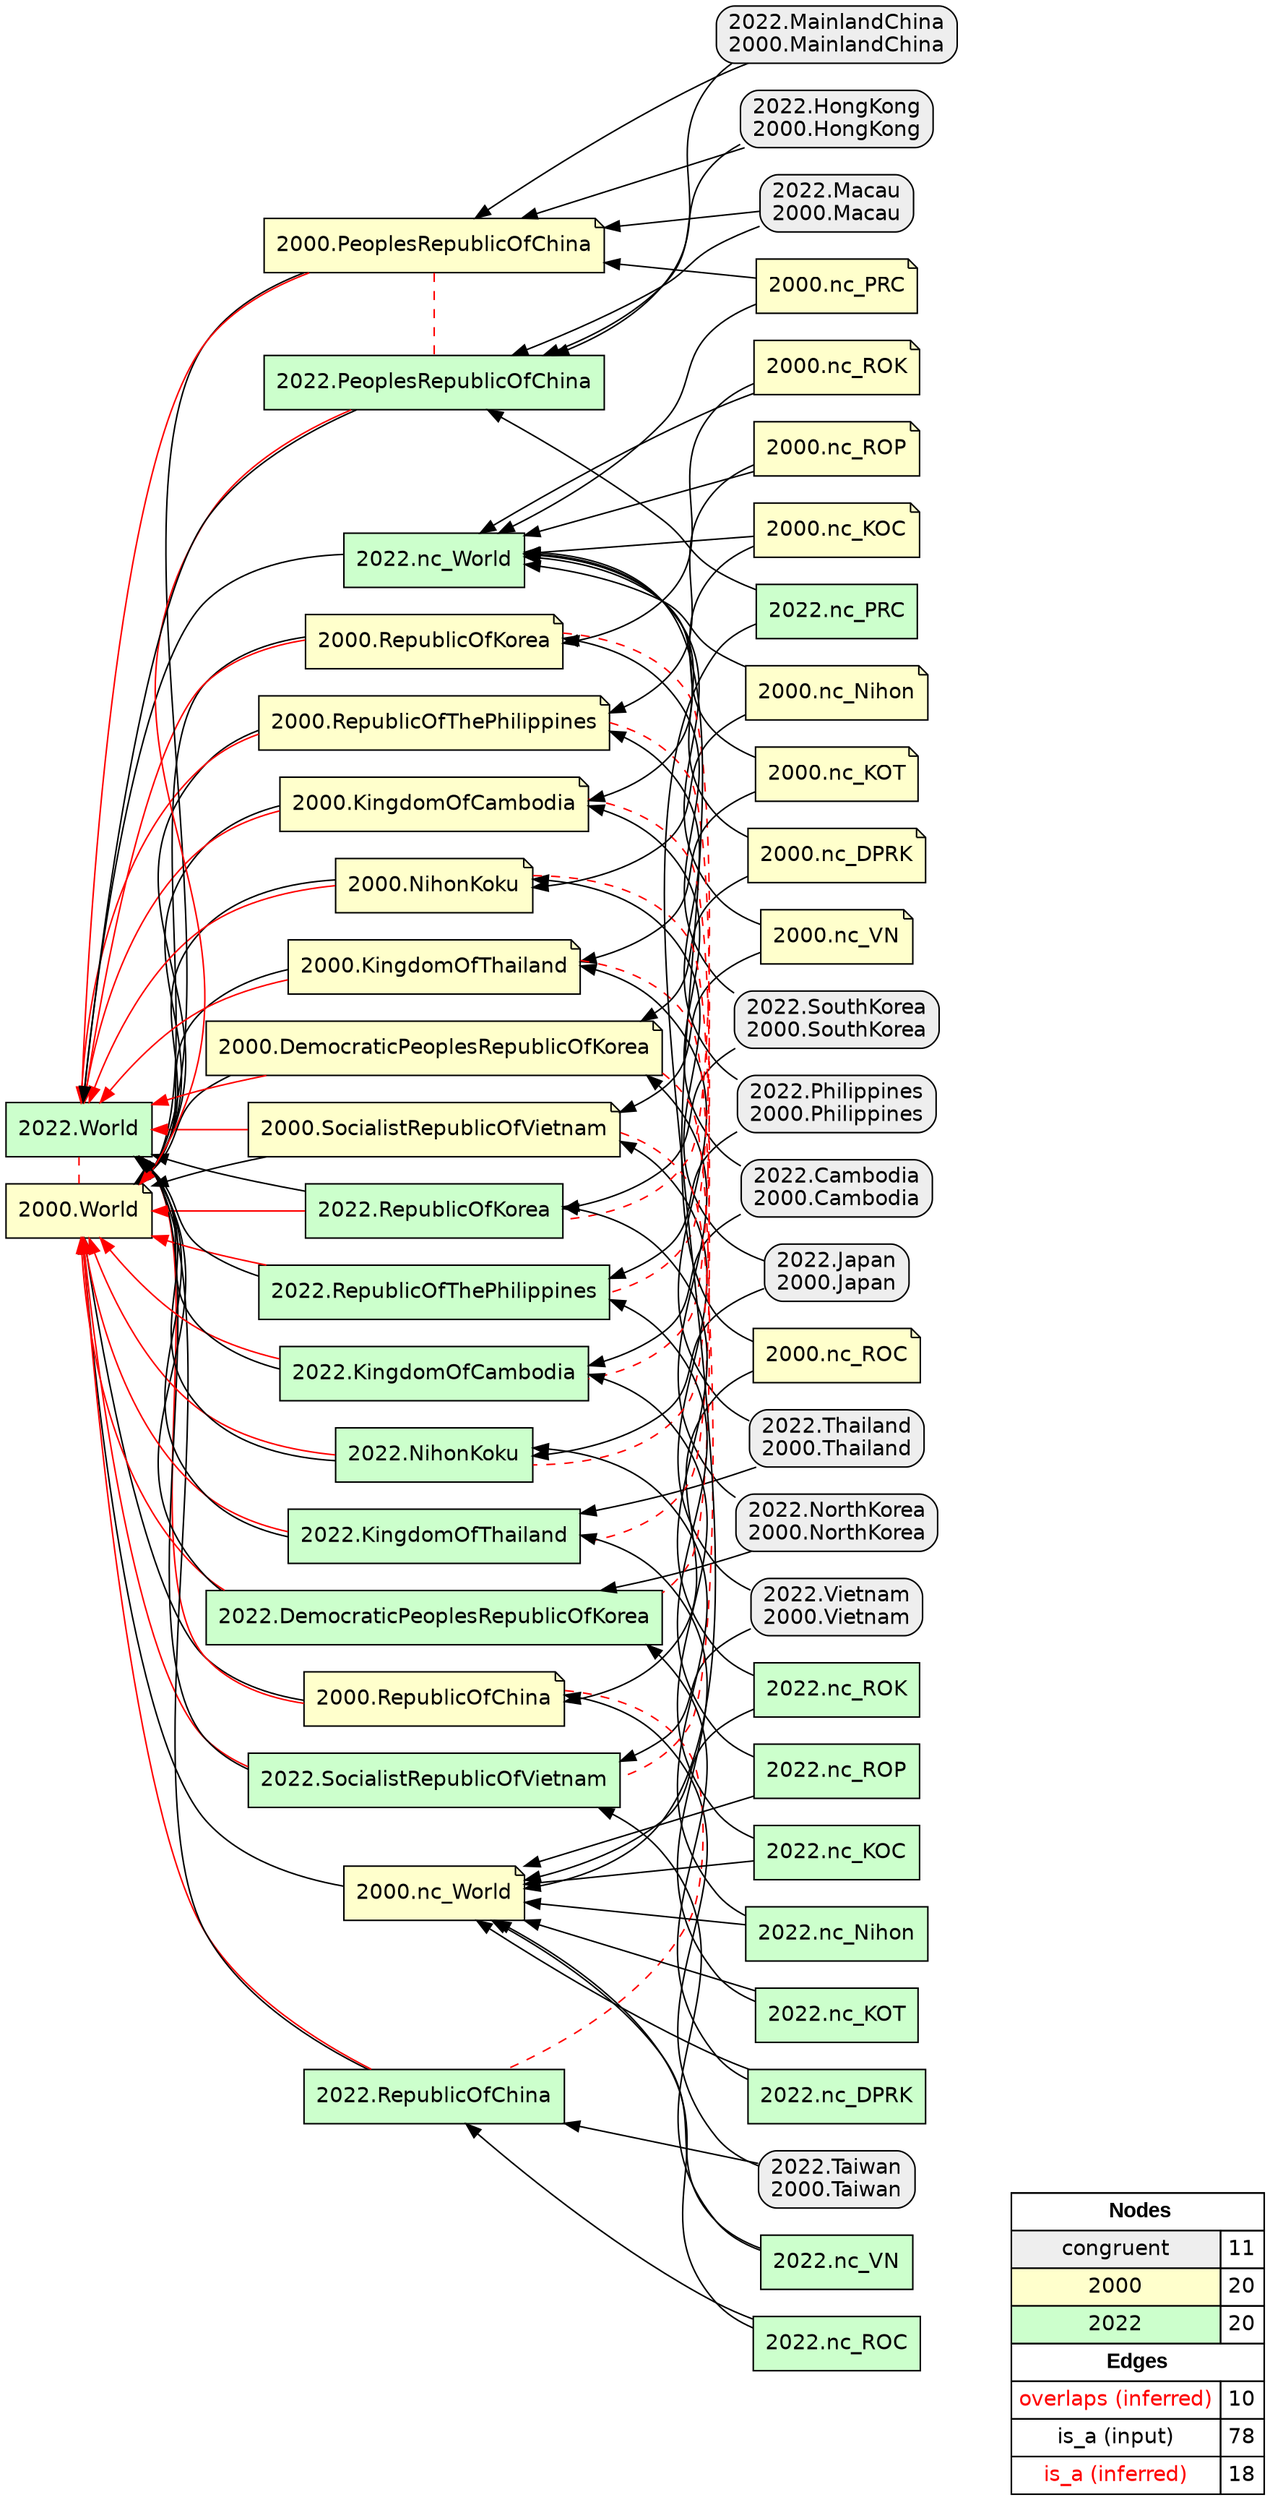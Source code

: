 digraph{
rankdir=RL
node[shape=box style="filled,rounded" fillcolor="#EEEEEE" fontname="helvetica"] 
"2022.Cambodia\n2000.Cambodia"
"2022.Thailand\n2000.Thailand"
"2022.Philippines\n2000.Philippines"
"2022.Japan\n2000.Japan"
"2022.HongKong\n2000.HongKong"
"2022.Taiwan\n2000.Taiwan"
"2022.MainlandChina\n2000.MainlandChina"
"2022.Macau\n2000.Macau"
"2022.Vietnam\n2000.Vietnam"
"2022.NorthKorea\n2000.NorthKorea"
"2022.SouthKorea\n2000.SouthKorea"
node[shape=note style=filled fillcolor="#FFFFCC" fontname="helvetica"] 
"2000.nc_VN"
"2000.World"
"2000.KingdomOfCambodia"
"2000.RepublicOfChina"
"2000.RepublicOfThePhilippines"
"2000.nc_Nihon"
"2000.RepublicOfKorea"
"2000.nc_ROP"
"2000.nc_ROK"
"2000.nc_ROC"
"2000.SocialistRepublicOfVietnam"
"2000.nc_DPRK"
"2000.NihonKoku"
"2000.nc_KOC"
"2000.nc_KOT"
"2000.nc_PRC"
"2000.nc_World"
"2000.PeoplesRepublicOfChina"
"2000.DemocraticPeoplesRepublicOfKorea"
"2000.KingdomOfThailand"
node[shape=box style=filled fillcolor="#CCFFCC" fontname="helvetica"] 
"2022.nc_Nihon"
"2022.nc_VN"
"2022.SocialistRepublicOfVietnam"
"2022.RepublicOfKorea"
"2022.DemocraticPeoplesRepublicOfKorea"
"2022.nc_ROK"
"2022.nc_World"
"2022.PeoplesRepublicOfChina"
"2022.nc_ROC"
"2022.RepublicOfChina"
"2022.RepublicOfThePhilippines"
"2022.nc_DPRK"
"2022.NihonKoku"
"2022.World"
"2022.KingdomOfThailand"
"2022.nc_PRC"
"2022.nc_KOC"
"2022.nc_KOT"
"2022.nc_ROP"
"2022.KingdomOfCambodia"
edge[arrowhead=none style=dashed color="#FF0000" constraint=false penwidth=1]
"2000.RepublicOfThePhilippines" -> "2022.RepublicOfThePhilippines"
"2000.RepublicOfKorea" -> "2022.RepublicOfKorea"
"2000.RepublicOfChina" -> "2022.RepublicOfChina"
"2000.SocialistRepublicOfVietnam" -> "2022.SocialistRepublicOfVietnam"
"2000.PeoplesRepublicOfChina" -> "2022.PeoplesRepublicOfChina"
"2000.NihonKoku" -> "2022.NihonKoku"
"2000.KingdomOfThailand" -> "2022.KingdomOfThailand"
"2000.DemocraticPeoplesRepublicOfKorea" -> "2022.DemocraticPeoplesRepublicOfKorea"
"2000.World" -> "2022.World"
"2000.KingdomOfCambodia" -> "2022.KingdomOfCambodia"
edge[arrowhead=normal style=dotted color="#000000" constraint=true penwidth=1]
edge[arrowhead=normal style=solid color="#000000" constraint=true penwidth=1]
"2022.Macau\n2000.Macau" -> "2000.PeoplesRepublicOfChina"
"2022.Philippines\n2000.Philippines" -> "2000.RepublicOfThePhilippines"
"2022.nc_DPRK" -> "2022.DemocraticPeoplesRepublicOfKorea"
"2022.nc_VN" -> "2022.SocialistRepublicOfVietnam"
"2022.Taiwan\n2000.Taiwan" -> "2022.RepublicOfChina"
"2022.RepublicOfKorea" -> "2022.World"
"2022.Taiwan\n2000.Taiwan" -> "2000.RepublicOfChina"
"2000.nc_KOC" -> "2000.KingdomOfCambodia"
"2022.nc_ROC" -> "2022.RepublicOfChina"
"2022.Japan\n2000.Japan" -> "2000.NihonKoku"
"2022.NorthKorea\n2000.NorthKorea" -> "2000.DemocraticPeoplesRepublicOfKorea"
"2022.nc_ROK" -> "2022.RepublicOfKorea"
"2022.HongKong\n2000.HongKong" -> "2000.PeoplesRepublicOfChina"
"2000.nc_ROP" -> "2022.nc_World"
"2022.nc_Nihon" -> "2022.NihonKoku"
"2000.nc_KOT" -> "2022.nc_World"
"2022.SouthKorea\n2000.SouthKorea" -> "2022.RepublicOfKorea"
"2022.MainlandChina\n2000.MainlandChina" -> "2022.PeoplesRepublicOfChina"
"2022.nc_KOT" -> "2022.KingdomOfThailand"
"2000.RepublicOfThePhilippines" -> "2000.World"
"2022.NorthKorea\n2000.NorthKorea" -> "2022.DemocraticPeoplesRepublicOfKorea"
"2022.RepublicOfChina" -> "2022.World"
"2000.nc_ROC" -> "2000.RepublicOfChina"
"2022.KingdomOfCambodia" -> "2022.World"
"2022.nc_KOT" -> "2000.nc_World"
"2000.nc_DPRK" -> "2022.nc_World"
"2022.Thailand\n2000.Thailand" -> "2022.KingdomOfThailand"
"2000.nc_VN" -> "2000.SocialistRepublicOfVietnam"
"2022.Cambodia\n2000.Cambodia" -> "2000.KingdomOfCambodia"
"2022.Philippines\n2000.Philippines" -> "2022.RepublicOfThePhilippines"
"2000.nc_Nihon" -> "2022.nc_World"
"2000.nc_VN" -> "2022.nc_World"
"2022.Japan\n2000.Japan" -> "2022.NihonKoku"
"2022.SocialistRepublicOfVietnam" -> "2022.World"
"2000.nc_PRC" -> "2022.nc_World"
"2000.nc_DPRK" -> "2000.DemocraticPeoplesRepublicOfKorea"
"2000.nc_ROK" -> "2000.RepublicOfKorea"
"2022.nc_KOC" -> "2000.nc_World"
"2000.PeoplesRepublicOfChina" -> "2000.World"
"2022.DemocraticPeoplesRepublicOfKorea" -> "2022.World"
"2022.nc_ROC" -> "2000.nc_World"
"2000.nc_PRC" -> "2000.PeoplesRepublicOfChina"
"2000.nc_KOC" -> "2022.nc_World"
"2022.NihonKoku" -> "2022.World"
"2022.PeoplesRepublicOfChina" -> "2022.World"
"2022.SouthKorea\n2000.SouthKorea" -> "2000.RepublicOfKorea"
"2000.SocialistRepublicOfVietnam" -> "2000.World"
"2000.nc_ROC" -> "2022.nc_World"
"2022.nc_ROP" -> "2022.RepublicOfThePhilippines"
"2022.nc_ROK" -> "2000.nc_World"
"2000.RepublicOfChina" -> "2000.World"
"2000.nc_KOT" -> "2000.KingdomOfThailand"
"2000.RepublicOfKorea" -> "2000.World"
"2022.nc_ROP" -> "2000.nc_World"
"2022.nc_World" -> "2022.World"
"2022.RepublicOfThePhilippines" -> "2022.World"
"2022.HongKong\n2000.HongKong" -> "2022.PeoplesRepublicOfChina"
"2022.Vietnam\n2000.Vietnam" -> "2000.SocialistRepublicOfVietnam"
"2022.Vietnam\n2000.Vietnam" -> "2022.SocialistRepublicOfVietnam"
"2000.NihonKoku" -> "2000.World"
"2022.nc_VN" -> "2000.nc_World"
"2022.nc_DPRK" -> "2000.nc_World"
"2022.Cambodia\n2000.Cambodia" -> "2022.KingdomOfCambodia"
"2022.nc_Nihon" -> "2000.nc_World"
"2000.nc_Nihon" -> "2000.NihonKoku"
"2022.MainlandChina\n2000.MainlandChina" -> "2000.PeoplesRepublicOfChina"
"2000.nc_ROP" -> "2000.RepublicOfThePhilippines"
"2022.Thailand\n2000.Thailand" -> "2000.KingdomOfThailand"
"2000.nc_World" -> "2000.World"
"2022.Macau\n2000.Macau" -> "2022.PeoplesRepublicOfChina"
"2000.KingdomOfCambodia" -> "2000.World"
"2000.KingdomOfThailand" -> "2000.World"
"2022.KingdomOfThailand" -> "2022.World"
"2022.nc_PRC" -> "2000.nc_World"
"2022.nc_KOC" -> "2022.KingdomOfCambodia"
"2000.DemocraticPeoplesRepublicOfKorea" -> "2000.World"
"2022.nc_PRC" -> "2022.PeoplesRepublicOfChina"
"2000.nc_ROK" -> "2022.nc_World"
edge[arrowhead=normal style=solid color="#FF0000" constraint=true penwidth=1]
"2022.KingdomOfCambodia" -> "2000.World"
"2000.DemocraticPeoplesRepublicOfKorea" -> "2022.World"
"2000.KingdomOfCambodia" -> "2022.World"
"2000.KingdomOfThailand" -> "2022.World"
"2022.RepublicOfThePhilippines" -> "2000.World"
"2000.SocialistRepublicOfVietnam" -> "2022.World"
"2022.KingdomOfThailand" -> "2000.World"
"2022.RepublicOfChina" -> "2000.World"
"2022.PeoplesRepublicOfChina" -> "2000.World"
"2022.SocialistRepublicOfVietnam" -> "2000.World"
"2000.RepublicOfThePhilippines" -> "2022.World"
"2000.PeoplesRepublicOfChina" -> "2022.World"
"2000.RepublicOfKorea" -> "2022.World"
"2000.RepublicOfChina" -> "2022.World"
"2022.NihonKoku" -> "2000.World"
"2000.NihonKoku" -> "2022.World"
"2022.RepublicOfKorea" -> "2000.World"
"2022.DemocraticPeoplesRepublicOfKorea" -> "2000.World"
node[shape=box] 
{rank=source Legend [fillcolor= white margin=0 label=< 
 <TABLE BORDER="0" CELLBORDER="1" CELLSPACING="0" CELLPADDING="4"> 
<TR> <TD COLSPAN="2"><font face="Arial Black"> Nodes</font></TD> </TR> 
<TR> 
 <TD bgcolor="#EEEEEE" fontname="helvetica">congruent</TD> 
 <TD>11</TD> 
 </TR> 
<TR> 
 <TD bgcolor="#FFFFCC" fontname="helvetica">2000</TD> 
 <TD>20</TD> 
 </TR> 
<TR> 
 <TD bgcolor="#CCFFCC" fontname="helvetica">2022</TD> 
 <TD>20</TD> 
 </TR> 
<TR> <TD COLSPAN="2"><font face = "Arial Black"> Edges </font></TD> </TR> 
<TR> 
 <TD><font color ="#FF0000">overlaps (inferred)</font></TD><TD>10</TD>
</TR>
<TR> 
 <TD><font color ="#000000">is_a (input)</font></TD><TD>78</TD>
</TR>
<TR> 
 <TD><font color ="#FF0000">is_a (inferred)</font></TD><TD>18</TD>
</TR>
</TABLE> 
 >] } 
}
